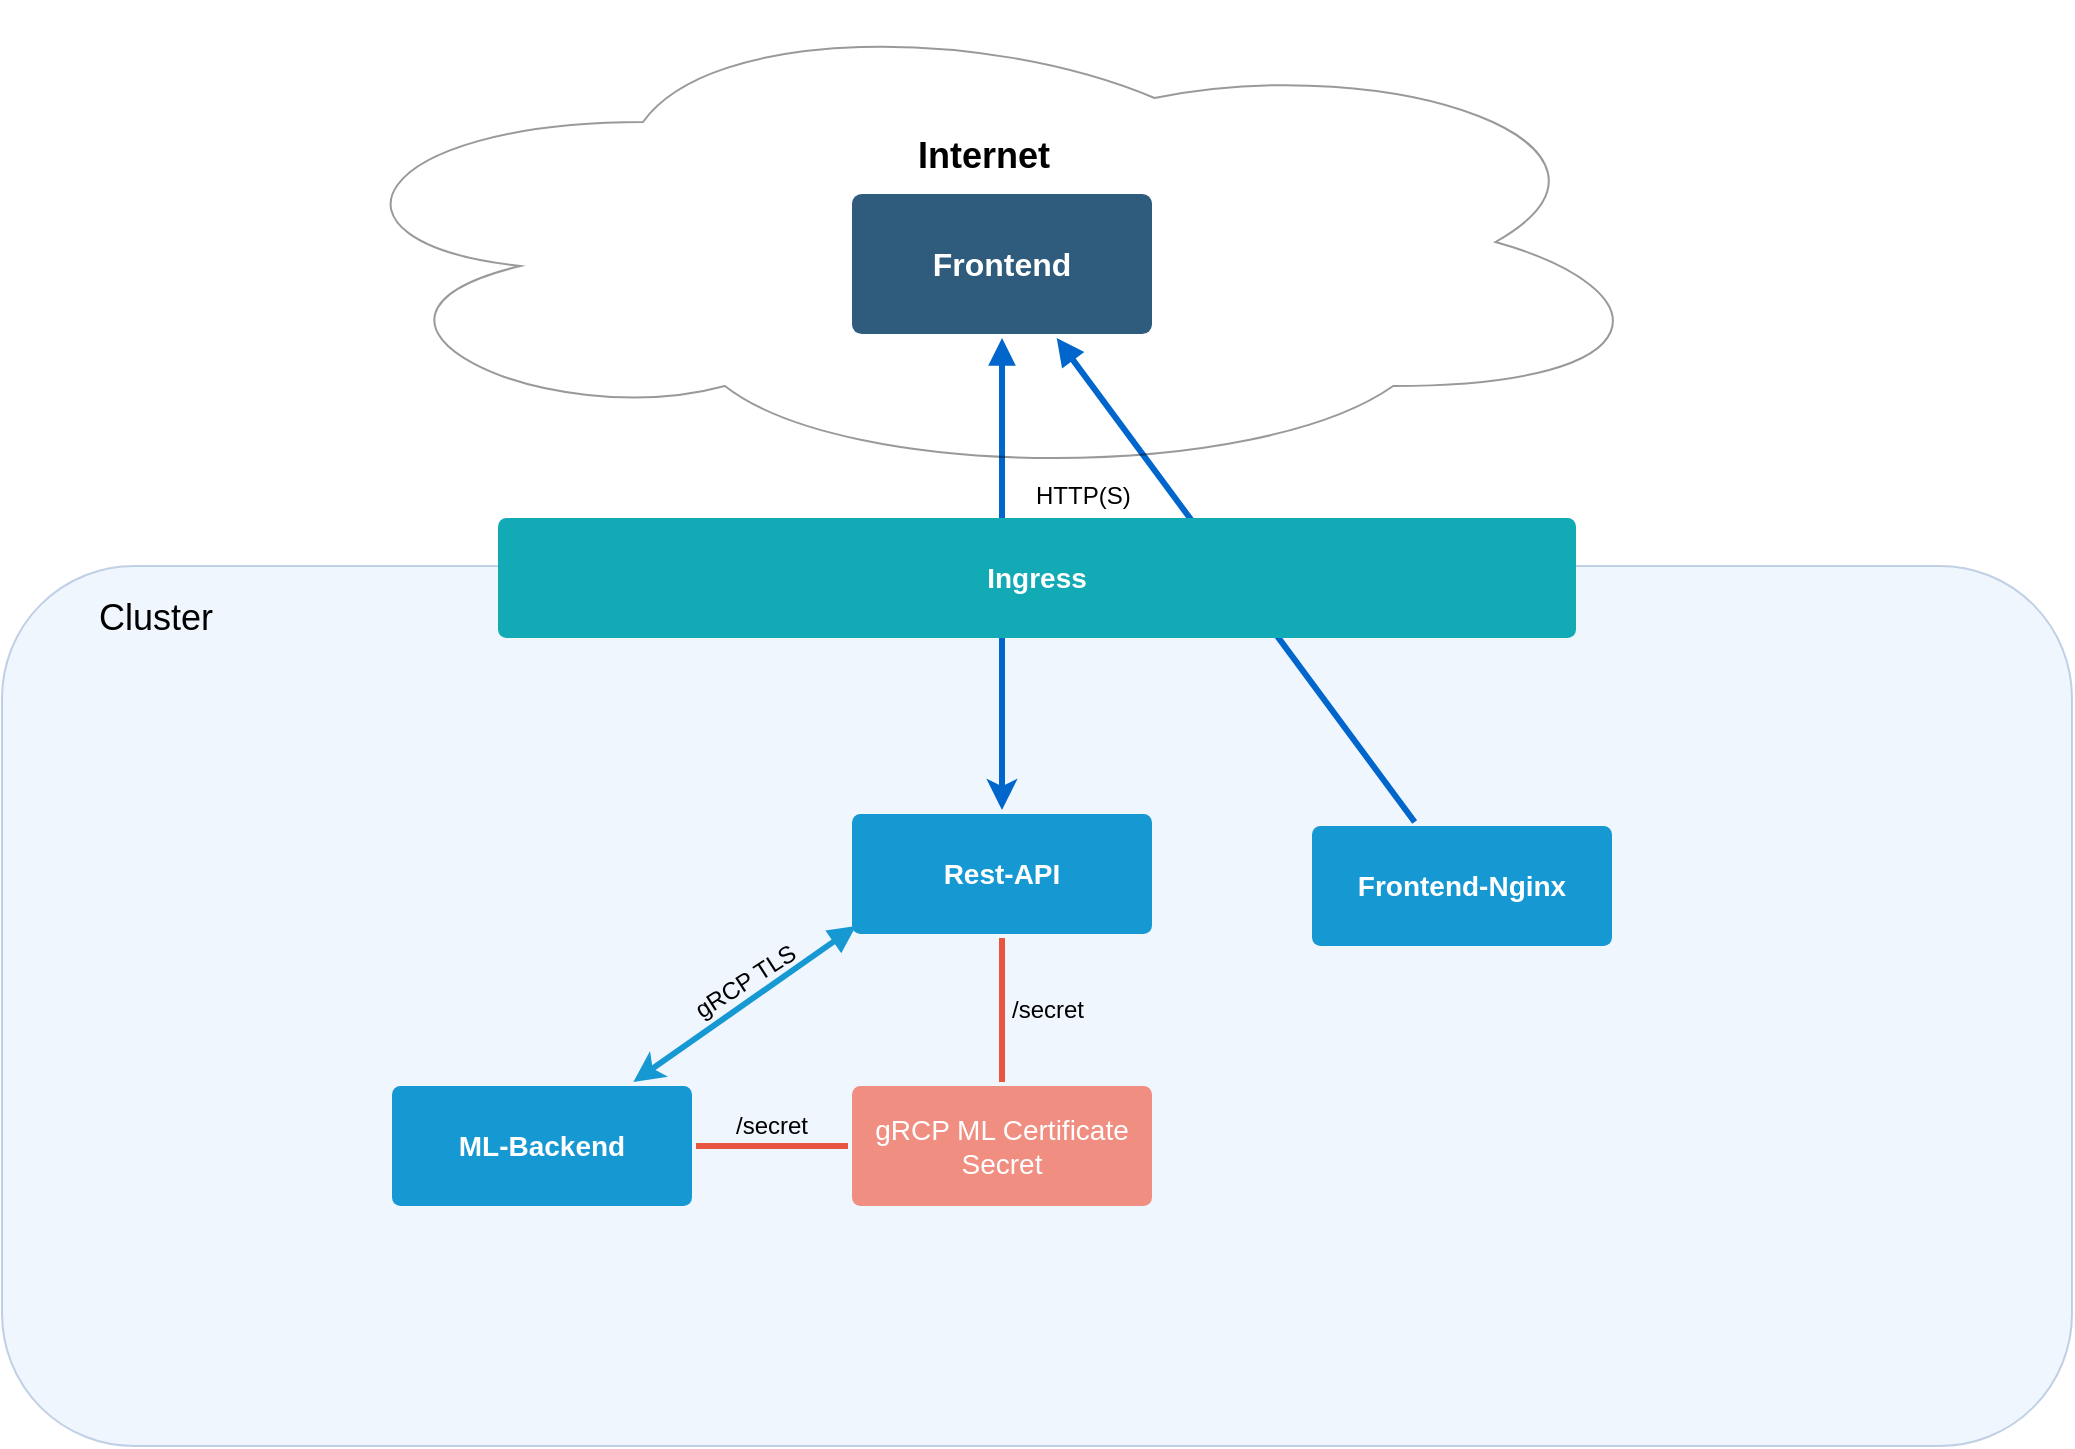 <mxfile version="11.3.0" type="device" pages="1"><diagram id="6a731a19-8d31-9384-78a2-239565b7b9f0" name="Page-1"><mxGraphModel dx="1408" dy="-16" grid="1" gridSize="10" guides="1" tooltips="1" connect="1" arrows="1" fold="1" page="1" pageScale="1" pageWidth="1169" pageHeight="827" background="#ffffff" math="0" shadow="0"><root><mxCell id="0"/><mxCell id="1" parent="0"/><mxCell id="_jKGReWufWEV33OYxT08-1801" value="" style="rounded=1;whiteSpace=wrap;html=1;shadow=0;strokeColor=#6c8ebf;fillColor=#dae8fc;fontSize=18;opacity=40;" vertex="1" parent="1"><mxGeometry x="65" y="1110" width="1035" height="440" as="geometry"/></mxCell><mxCell id="_jKGReWufWEV33OYxT08-1800" value="" style="rounded=0;jumpStyle=none;html=1;shadow=0;labelBackgroundColor=none;startArrow=block;startFill=1;endArrow=none;endFill=0;jettySize=auto;orthogonalLoop=1;strokeColor=#0066CC;strokeWidth=3;fontFamily=Helvetica;fontSize=14;fontColor=#FFFFFF;spacing=5;" edge="1" parent="1" source="_jKGReWufWEV33OYxT08-1780" target="_jKGReWufWEV33OYxT08-1799"><mxGeometry relative="1" as="geometry"><mxPoint x="830" y="959" as="sourcePoint"/><mxPoint x="830" y="1195" as="targetPoint"/></mxGeometry></mxCell><mxCell id="_jKGReWufWEV33OYxT08-1791" value="" style="rounded=0;jumpStyle=none;html=1;shadow=0;labelBackgroundColor=none;startArrow=block;startFill=1;endArrow=classic;endFill=1;jettySize=auto;orthogonalLoop=1;strokeColor=#0066CC;strokeWidth=3;fontFamily=Helvetica;fontSize=14;fontColor=#FFFFFF;spacing=5;" edge="1" parent="1" source="_jKGReWufWEV33OYxT08-1780" target="_jKGReWufWEV33OYxT08-1781"><mxGeometry relative="1" as="geometry"><mxPoint x="780.504" y="1034.984" as="sourcePoint"/><mxPoint x="669.167" y="1113" as="targetPoint"/></mxGeometry></mxCell><mxCell id="_jKGReWufWEV33OYxT08-1803" value="Ingress" style="rounded=1;whiteSpace=wrap;html=1;shadow=0;labelBackgroundColor=none;strokeColor=none;strokeWidth=3;fillColor=#12aab5;fontFamily=Helvetica;fontSize=14;fontColor=#FFFFFF;align=center;spacing=5;fontStyle=1;arcSize=7;perimeterSpacing=2;" vertex="1" parent="1"><mxGeometry x="313" y="1086" width="539" height="60" as="geometry"/></mxCell><mxCell id="_jKGReWufWEV33OYxT08-1784" value="Internet&lt;br style=&quot;font-size: 18px&quot;&gt;&lt;br style=&quot;font-size: 18px&quot;&gt;&lt;br style=&quot;font-size: 18px&quot;&gt;&lt;br style=&quot;font-size: 18px&quot;&gt;&lt;br style=&quot;font-size: 18px&quot;&gt;" style="ellipse;shape=cloud;whiteSpace=wrap;html=1;opacity=40;fillColor=none;shadow=0;strokeColor=#000000;fontStyle=1;horizontal=1;fontSize=18;" vertex="1" parent="1"><mxGeometry x="215" y="828" width="682" height="240" as="geometry"/></mxCell><mxCell id="_jKGReWufWEV33OYxT08-1780" value="Frontend" style="rounded=1;whiteSpace=wrap;html=1;shadow=0;labelBackgroundColor=none;strokeColor=none;strokeWidth=3;fillColor=#2F5B7C;fontFamily=Helvetica;fontSize=16;fontColor=#FFFFFF;align=center;fontStyle=1;spacing=5;arcSize=7;perimeterSpacing=2;" vertex="1" parent="1"><mxGeometry x="490" y="924" width="150" height="70" as="geometry"/></mxCell><mxCell id="_jKGReWufWEV33OYxT08-1781" value="Rest-API" style="rounded=1;whiteSpace=wrap;html=1;shadow=0;labelBackgroundColor=none;strokeColor=none;strokeWidth=3;fillColor=#1699d3;fontFamily=Helvetica;fontSize=14;fontColor=#FFFFFF;align=center;spacing=5;fontStyle=1;arcSize=7;perimeterSpacing=2;" vertex="1" parent="1"><mxGeometry x="490" y="1234" width="150" height="60" as="geometry"/></mxCell><mxCell id="_jKGReWufWEV33OYxT08-1787" value="ML-Backend" style="rounded=1;whiteSpace=wrap;html=1;shadow=0;labelBackgroundColor=none;strokeColor=none;strokeWidth=3;fillColor=#1699d3;fontFamily=Helvetica;fontSize=14;fontColor=#FFFFFF;align=center;spacing=5;fontStyle=1;arcSize=7;perimeterSpacing=2;" vertex="1" parent="1"><mxGeometry x="260" y="1370" width="150" height="60" as="geometry"/></mxCell><mxCell id="_jKGReWufWEV33OYxT08-1789" value="" style="rounded=0;jumpStyle=none;html=1;shadow=0;labelBackgroundColor=none;startArrow=block;startFill=1;endArrow=classic;endFill=1;jettySize=auto;orthogonalLoop=1;strokeColor=#1699D3;strokeWidth=3;fontFamily=Helvetica;fontSize=14;fontColor=#FFFFFF;spacing=5;exitX=0.026;exitY=0.906;exitDx=0;exitDy=0;exitPerimeter=0;" edge="1" parent="1" source="_jKGReWufWEV33OYxT08-1781" target="_jKGReWufWEV33OYxT08-1787"><mxGeometry relative="1" as="geometry"><mxPoint x="468" y="1339.8" as="sourcePoint"/><mxPoint x="422" y="1358.2" as="targetPoint"/></mxGeometry></mxCell><mxCell id="_jKGReWufWEV33OYxT08-1790" value="gRCP TLS" style="text;html=1;resizable=0;points=[];autosize=1;align=left;verticalAlign=top;spacingTop=-4;rotation=-32.7;" vertex="1" parent="1"><mxGeometry x="406" y="1305" width="70" height="20" as="geometry"/></mxCell><mxCell id="_jKGReWufWEV33OYxT08-1792" value="HTTP(S)" style="text;html=1;resizable=0;points=[];autosize=1;align=left;verticalAlign=top;spacingTop=-4;" vertex="1" parent="1"><mxGeometry x="580" y="1065" width="60" height="20" as="geometry"/></mxCell><mxCell id="_jKGReWufWEV33OYxT08-1793" value="gRCP ML Certificate Secret" style="rounded=1;whiteSpace=wrap;html=1;shadow=0;labelBackgroundColor=none;strokeColor=none;strokeWidth=3;fillColor=#f08e81;fontFamily=Helvetica;fontSize=14;fontColor=#FFFFFF;align=center;spacing=5;fontStyle=0;arcSize=7;perimeterSpacing=2;" vertex="1" parent="1"><mxGeometry x="490" y="1370" width="150" height="60" as="geometry"/></mxCell><mxCell id="_jKGReWufWEV33OYxT08-1795" value="" style="edgeStyle=none;rounded=1;jumpStyle=none;html=1;shadow=0;labelBackgroundColor=none;startArrow=none;startFill=0;jettySize=auto;orthogonalLoop=1;strokeColor=#E85642;strokeWidth=3;fontFamily=Helvetica;fontSize=14;fontColor=#FFFFFF;spacing=5;fontStyle=1;fillColor=#b0e3e6;endArrow=none;endFill=0;" edge="1" parent="1" source="_jKGReWufWEV33OYxT08-1787" target="_jKGReWufWEV33OYxT08-1793"><mxGeometry relative="1" as="geometry"><mxPoint x="743" y="1078" as="sourcePoint"/><mxPoint x="730" y="1552.5" as="targetPoint"/></mxGeometry></mxCell><mxCell id="_jKGReWufWEV33OYxT08-1796" value="/secret" style="text;html=1;strokeColor=none;fillColor=none;align=center;verticalAlign=middle;whiteSpace=wrap;rounded=0;opacity=40;" vertex="1" parent="1"><mxGeometry x="430" y="1380" width="40" height="20" as="geometry"/></mxCell><mxCell id="_jKGReWufWEV33OYxT08-1797" value="" style="edgeStyle=none;rounded=1;jumpStyle=none;html=1;shadow=0;labelBackgroundColor=none;startArrow=none;startFill=0;jettySize=auto;orthogonalLoop=1;strokeColor=#E85642;strokeWidth=3;fontFamily=Helvetica;fontSize=14;fontColor=#FFFFFF;spacing=5;fontStyle=1;fillColor=#b0e3e6;endArrow=none;endFill=0;" edge="1" parent="1" source="_jKGReWufWEV33OYxT08-1793" target="_jKGReWufWEV33OYxT08-1781"><mxGeometry relative="1" as="geometry"><mxPoint x="590" y="1324.5" as="sourcePoint"/><mxPoint x="666" y="1324.5" as="targetPoint"/></mxGeometry></mxCell><mxCell id="_jKGReWufWEV33OYxT08-1798" value="/secret" style="text;html=1;strokeColor=none;fillColor=none;align=center;verticalAlign=middle;whiteSpace=wrap;rounded=0;opacity=40;" vertex="1" parent="1"><mxGeometry x="567.5" y="1322" width="40" height="20" as="geometry"/></mxCell><mxCell id="_jKGReWufWEV33OYxT08-1799" value="Frontend-Nginx" style="rounded=1;whiteSpace=wrap;html=1;shadow=0;labelBackgroundColor=none;strokeColor=none;strokeWidth=3;fillColor=#1699d3;fontFamily=Helvetica;fontSize=14;fontColor=#FFFFFF;align=center;spacing=5;fontStyle=1;arcSize=7;perimeterSpacing=2;" vertex="1" parent="1"><mxGeometry x="720" y="1240" width="150" height="60" as="geometry"/></mxCell><mxCell id="_jKGReWufWEV33OYxT08-1802" value="Cluster" style="text;html=1;strokeColor=none;fillColor=none;align=center;verticalAlign=middle;whiteSpace=wrap;rounded=0;shadow=0;fontSize=18;opacity=40;" vertex="1" parent="1"><mxGeometry x="122" y="1126" width="40" height="20" as="geometry"/></mxCell></root></mxGraphModel></diagram></mxfile>